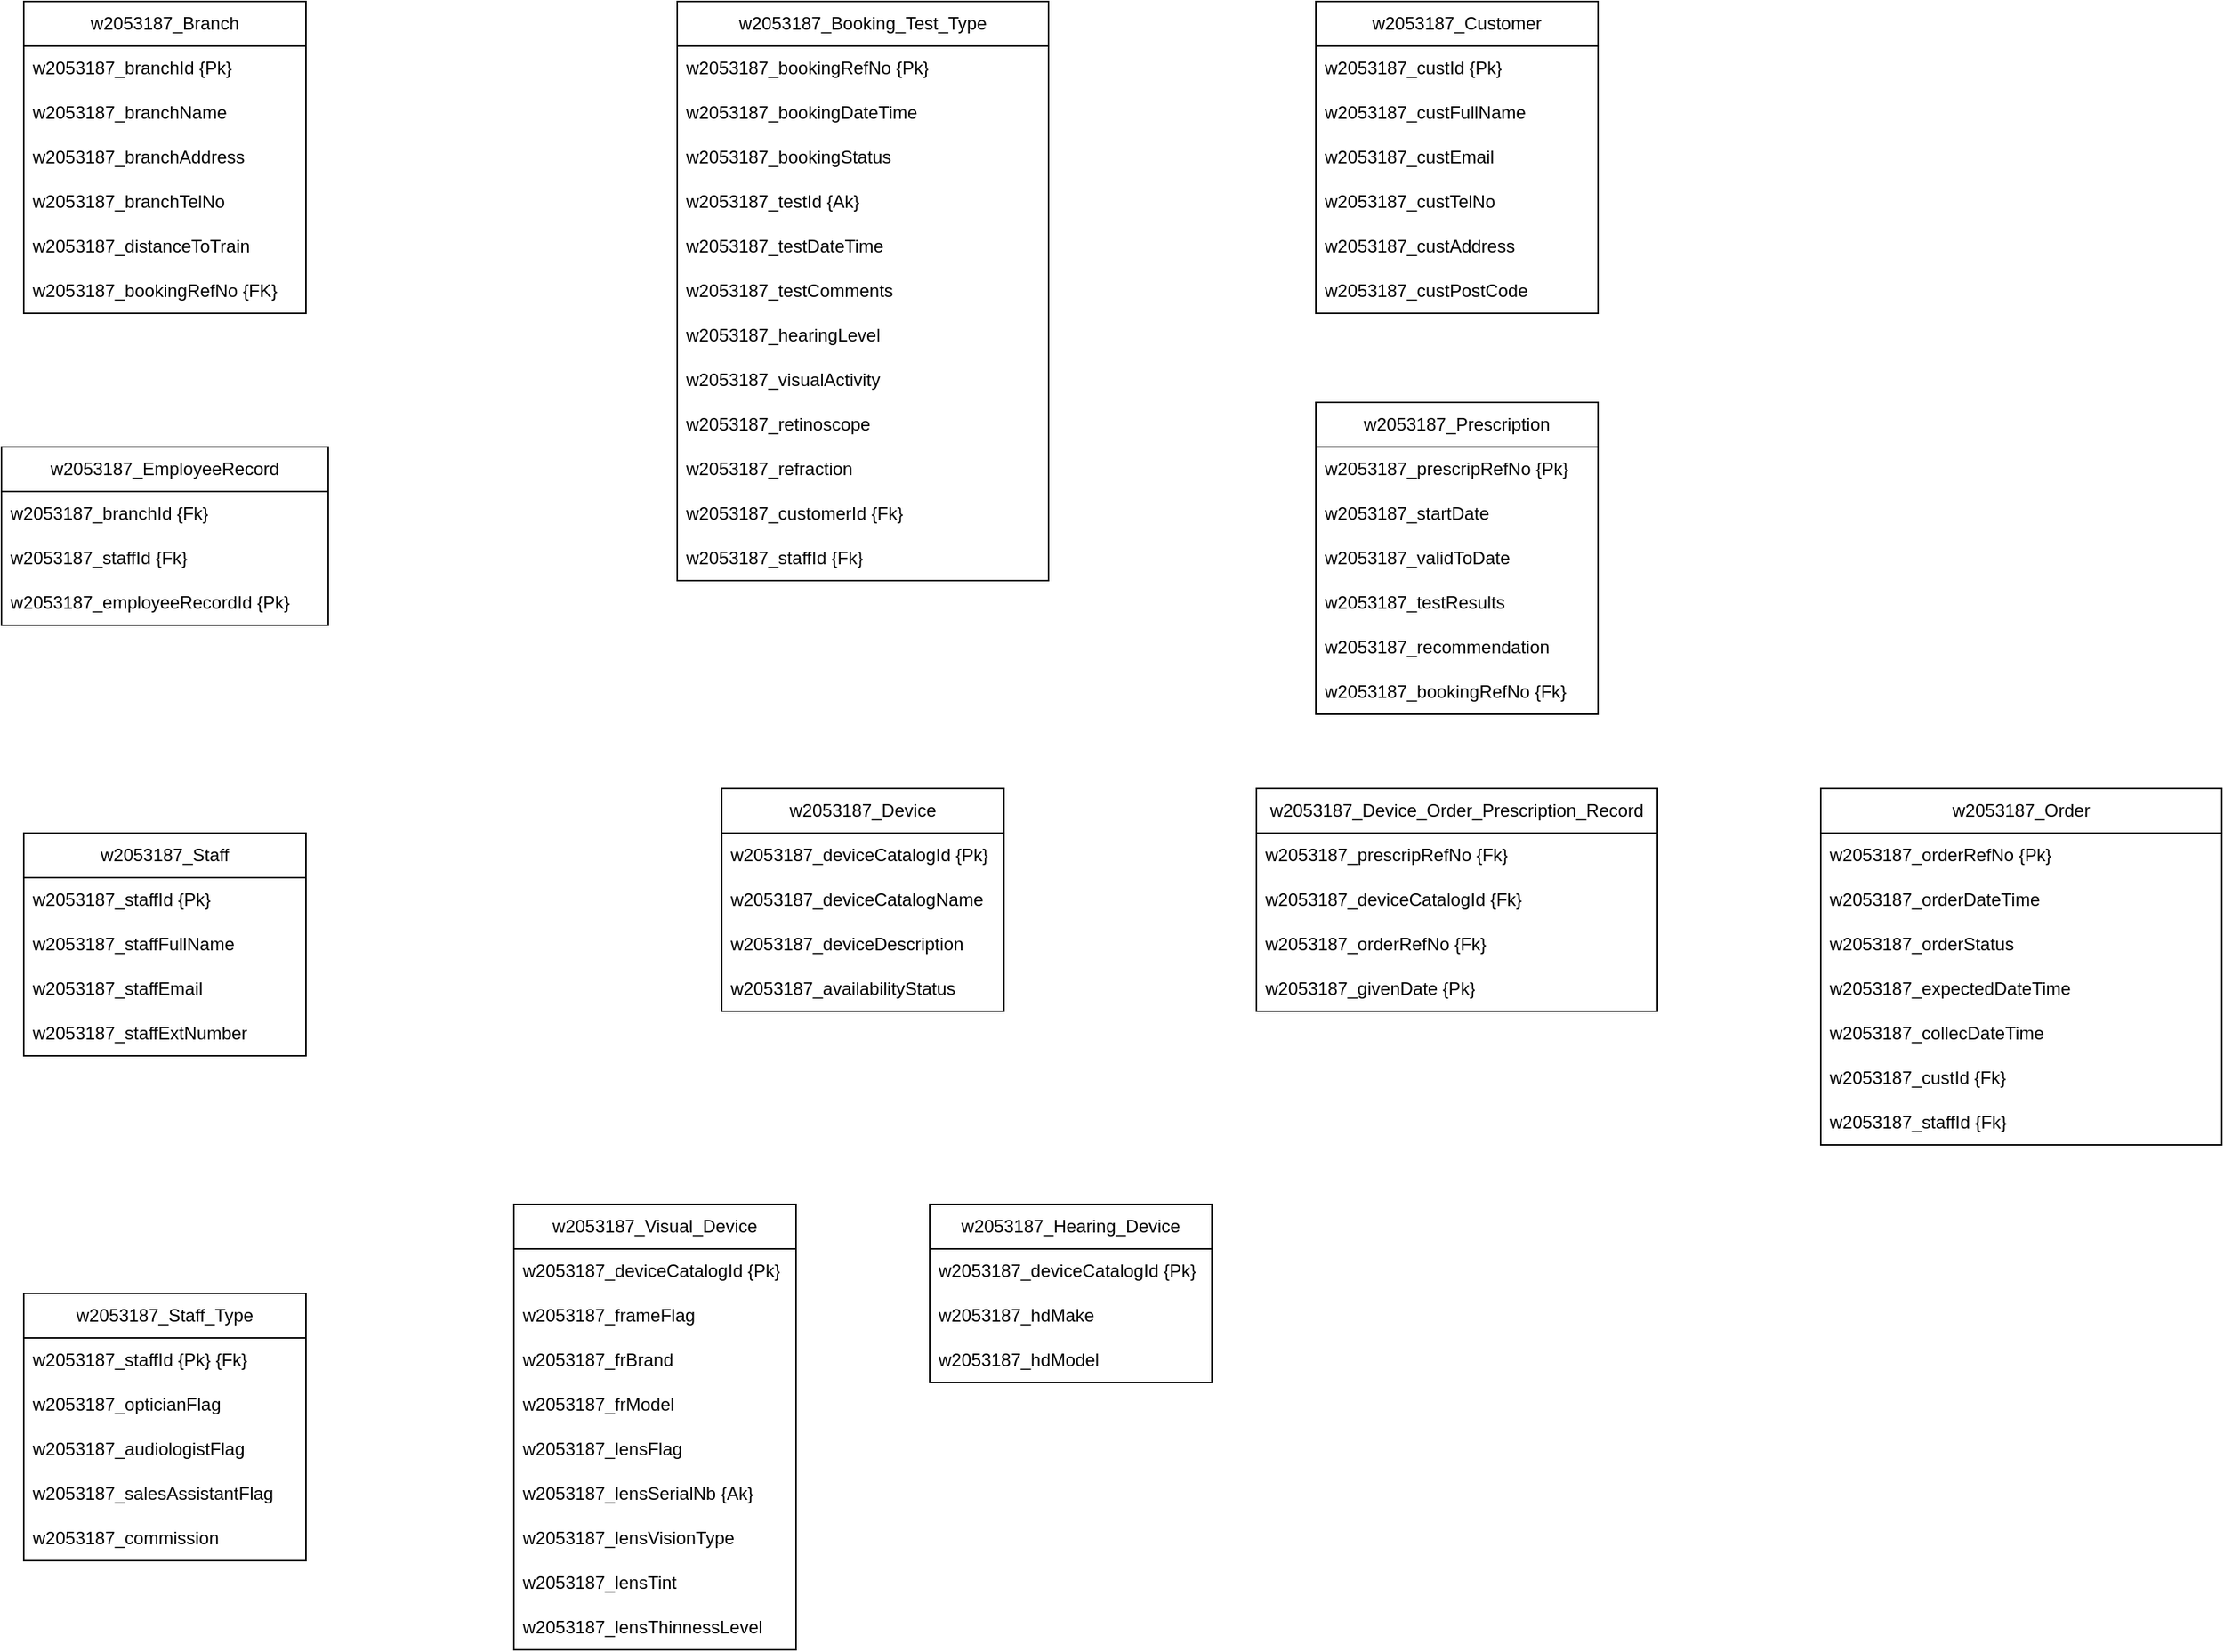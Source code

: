 <mxfile version="24.8.3">
  <diagram name="Page-1" id="ej1hpL4I4NgWzJBvOEPz">
    <mxGraphModel dx="2625" dy="1393" grid="1" gridSize="10" guides="1" tooltips="1" connect="1" arrows="1" fold="1" page="1" pageScale="1" pageWidth="850" pageHeight="1100" math="0" shadow="0">
      <root>
        <mxCell id="0" />
        <mxCell id="1" parent="0" />
        <mxCell id="qUr0k1ml_IzpQ4x66g3s-1" value="w2053187_Branch" style="swimlane;fontStyle=0;childLayout=stackLayout;horizontal=1;startSize=30;horizontalStack=0;resizeParent=1;resizeParentMax=0;resizeLast=0;collapsible=1;marginBottom=0;whiteSpace=wrap;html=1;" vertex="1" parent="1">
          <mxGeometry x="120" y="230" width="190" height="210" as="geometry" />
        </mxCell>
        <mxCell id="qUr0k1ml_IzpQ4x66g3s-2" value="w2053187_branchId {Pk}" style="text;strokeColor=none;fillColor=none;align=left;verticalAlign=middle;spacingLeft=4;spacingRight=4;overflow=hidden;points=[[0,0.5],[1,0.5]];portConstraint=eastwest;rotatable=0;whiteSpace=wrap;html=1;" vertex="1" parent="qUr0k1ml_IzpQ4x66g3s-1">
          <mxGeometry y="30" width="190" height="30" as="geometry" />
        </mxCell>
        <mxCell id="qUr0k1ml_IzpQ4x66g3s-3" value="w2053187_branchName" style="text;strokeColor=none;fillColor=none;align=left;verticalAlign=middle;spacingLeft=4;spacingRight=4;overflow=hidden;points=[[0,0.5],[1,0.5]];portConstraint=eastwest;rotatable=0;whiteSpace=wrap;html=1;" vertex="1" parent="qUr0k1ml_IzpQ4x66g3s-1">
          <mxGeometry y="60" width="190" height="30" as="geometry" />
        </mxCell>
        <mxCell id="qUr0k1ml_IzpQ4x66g3s-4" value="w2053187_branchAddress" style="text;strokeColor=none;fillColor=none;align=left;verticalAlign=middle;spacingLeft=4;spacingRight=4;overflow=hidden;points=[[0,0.5],[1,0.5]];portConstraint=eastwest;rotatable=0;whiteSpace=wrap;html=1;" vertex="1" parent="qUr0k1ml_IzpQ4x66g3s-1">
          <mxGeometry y="90" width="190" height="30" as="geometry" />
        </mxCell>
        <mxCell id="qUr0k1ml_IzpQ4x66g3s-5" value="w2053187_branchTelNo" style="text;strokeColor=none;fillColor=none;align=left;verticalAlign=middle;spacingLeft=4;spacingRight=4;overflow=hidden;points=[[0,0.5],[1,0.5]];portConstraint=eastwest;rotatable=0;whiteSpace=wrap;html=1;" vertex="1" parent="qUr0k1ml_IzpQ4x66g3s-1">
          <mxGeometry y="120" width="190" height="30" as="geometry" />
        </mxCell>
        <mxCell id="qUr0k1ml_IzpQ4x66g3s-6" value="w2053187_distanceToTrain" style="text;strokeColor=none;fillColor=none;align=left;verticalAlign=middle;spacingLeft=4;spacingRight=4;overflow=hidden;points=[[0,0.5],[1,0.5]];portConstraint=eastwest;rotatable=0;whiteSpace=wrap;html=1;" vertex="1" parent="qUr0k1ml_IzpQ4x66g3s-1">
          <mxGeometry y="150" width="190" height="30" as="geometry" />
        </mxCell>
        <mxCell id="qUr0k1ml_IzpQ4x66g3s-7" value="w2053187_bookingRefNo {FK}" style="text;strokeColor=none;fillColor=none;align=left;verticalAlign=middle;spacingLeft=4;spacingRight=4;overflow=hidden;points=[[0,0.5],[1,0.5]];portConstraint=eastwest;rotatable=0;whiteSpace=wrap;html=1;" vertex="1" parent="qUr0k1ml_IzpQ4x66g3s-1">
          <mxGeometry y="180" width="190" height="30" as="geometry" />
        </mxCell>
        <mxCell id="qUr0k1ml_IzpQ4x66g3s-8" value="w2053187_EmployeeRecord" style="swimlane;fontStyle=0;childLayout=stackLayout;horizontal=1;startSize=30;horizontalStack=0;resizeParent=1;resizeParentMax=0;resizeLast=0;collapsible=1;marginBottom=0;whiteSpace=wrap;html=1;" vertex="1" parent="1">
          <mxGeometry x="105" y="530" width="220" height="120" as="geometry" />
        </mxCell>
        <mxCell id="qUr0k1ml_IzpQ4x66g3s-9" value="w2053187_branchId {Fk}" style="text;strokeColor=none;fillColor=none;align=left;verticalAlign=middle;spacingLeft=4;spacingRight=4;overflow=hidden;points=[[0,0.5],[1,0.5]];portConstraint=eastwest;rotatable=0;whiteSpace=wrap;html=1;" vertex="1" parent="qUr0k1ml_IzpQ4x66g3s-8">
          <mxGeometry y="30" width="220" height="30" as="geometry" />
        </mxCell>
        <mxCell id="qUr0k1ml_IzpQ4x66g3s-10" value="w2053187_staffId {Fk}" style="text;strokeColor=none;fillColor=none;align=left;verticalAlign=middle;spacingLeft=4;spacingRight=4;overflow=hidden;points=[[0,0.5],[1,0.5]];portConstraint=eastwest;rotatable=0;whiteSpace=wrap;html=1;" vertex="1" parent="qUr0k1ml_IzpQ4x66g3s-8">
          <mxGeometry y="60" width="220" height="30" as="geometry" />
        </mxCell>
        <mxCell id="qUr0k1ml_IzpQ4x66g3s-11" value="w2053187_employeeRecordId {Pk}" style="text;strokeColor=none;fillColor=none;align=left;verticalAlign=middle;spacingLeft=4;spacingRight=4;overflow=hidden;points=[[0,0.5],[1,0.5]];portConstraint=eastwest;rotatable=0;whiteSpace=wrap;html=1;" vertex="1" parent="qUr0k1ml_IzpQ4x66g3s-8">
          <mxGeometry y="90" width="220" height="30" as="geometry" />
        </mxCell>
        <mxCell id="qUr0k1ml_IzpQ4x66g3s-15" value="w2053187_Staff" style="swimlane;fontStyle=0;childLayout=stackLayout;horizontal=1;startSize=30;horizontalStack=0;resizeParent=1;resizeParentMax=0;resizeLast=0;collapsible=1;marginBottom=0;whiteSpace=wrap;html=1;" vertex="1" parent="1">
          <mxGeometry x="120" y="790" width="190" height="150" as="geometry" />
        </mxCell>
        <mxCell id="qUr0k1ml_IzpQ4x66g3s-16" value="w2053187_staffId {Pk}" style="text;strokeColor=none;fillColor=none;align=left;verticalAlign=middle;spacingLeft=4;spacingRight=4;overflow=hidden;points=[[0,0.5],[1,0.5]];portConstraint=eastwest;rotatable=0;whiteSpace=wrap;html=1;" vertex="1" parent="qUr0k1ml_IzpQ4x66g3s-15">
          <mxGeometry y="30" width="190" height="30" as="geometry" />
        </mxCell>
        <mxCell id="qUr0k1ml_IzpQ4x66g3s-17" value="w2053187_staffFullName" style="text;strokeColor=none;fillColor=none;align=left;verticalAlign=middle;spacingLeft=4;spacingRight=4;overflow=hidden;points=[[0,0.5],[1,0.5]];portConstraint=eastwest;rotatable=0;whiteSpace=wrap;html=1;" vertex="1" parent="qUr0k1ml_IzpQ4x66g3s-15">
          <mxGeometry y="60" width="190" height="30" as="geometry" />
        </mxCell>
        <mxCell id="qUr0k1ml_IzpQ4x66g3s-18" value="w2053187_staffEmail" style="text;strokeColor=none;fillColor=none;align=left;verticalAlign=middle;spacingLeft=4;spacingRight=4;overflow=hidden;points=[[0,0.5],[1,0.5]];portConstraint=eastwest;rotatable=0;whiteSpace=wrap;html=1;" vertex="1" parent="qUr0k1ml_IzpQ4x66g3s-15">
          <mxGeometry y="90" width="190" height="30" as="geometry" />
        </mxCell>
        <mxCell id="qUr0k1ml_IzpQ4x66g3s-19" value="w2053187_staffExtNumber" style="text;strokeColor=none;fillColor=none;align=left;verticalAlign=middle;spacingLeft=4;spacingRight=4;overflow=hidden;points=[[0,0.5],[1,0.5]];portConstraint=eastwest;rotatable=0;whiteSpace=wrap;html=1;" vertex="1" parent="qUr0k1ml_IzpQ4x66g3s-15">
          <mxGeometry y="120" width="190" height="30" as="geometry" />
        </mxCell>
        <mxCell id="qUr0k1ml_IzpQ4x66g3s-22" value="w2053187_Staff_Type" style="swimlane;fontStyle=0;childLayout=stackLayout;horizontal=1;startSize=30;horizontalStack=0;resizeParent=1;resizeParentMax=0;resizeLast=0;collapsible=1;marginBottom=0;whiteSpace=wrap;html=1;" vertex="1" parent="1">
          <mxGeometry x="120" y="1100" width="190" height="180" as="geometry" />
        </mxCell>
        <mxCell id="qUr0k1ml_IzpQ4x66g3s-23" value="w2053187_staffId {Pk} {Fk}" style="text;strokeColor=none;fillColor=none;align=left;verticalAlign=middle;spacingLeft=4;spacingRight=4;overflow=hidden;points=[[0,0.5],[1,0.5]];portConstraint=eastwest;rotatable=0;whiteSpace=wrap;html=1;" vertex="1" parent="qUr0k1ml_IzpQ4x66g3s-22">
          <mxGeometry y="30" width="190" height="30" as="geometry" />
        </mxCell>
        <mxCell id="qUr0k1ml_IzpQ4x66g3s-25" value="w2053187_opticianFlag" style="text;strokeColor=none;fillColor=none;align=left;verticalAlign=middle;spacingLeft=4;spacingRight=4;overflow=hidden;points=[[0,0.5],[1,0.5]];portConstraint=eastwest;rotatable=0;whiteSpace=wrap;html=1;" vertex="1" parent="qUr0k1ml_IzpQ4x66g3s-22">
          <mxGeometry y="60" width="190" height="30" as="geometry" />
        </mxCell>
        <mxCell id="qUr0k1ml_IzpQ4x66g3s-28" value="w2053187_audiologistFlag" style="text;strokeColor=none;fillColor=none;align=left;verticalAlign=middle;spacingLeft=4;spacingRight=4;overflow=hidden;points=[[0,0.5],[1,0.5]];portConstraint=eastwest;rotatable=0;whiteSpace=wrap;html=1;" vertex="1" parent="qUr0k1ml_IzpQ4x66g3s-22">
          <mxGeometry y="90" width="190" height="30" as="geometry" />
        </mxCell>
        <mxCell id="qUr0k1ml_IzpQ4x66g3s-26" value="w2053187_salesAssistantFlag" style="text;strokeColor=none;fillColor=none;align=left;verticalAlign=middle;spacingLeft=4;spacingRight=4;overflow=hidden;points=[[0,0.5],[1,0.5]];portConstraint=eastwest;rotatable=0;whiteSpace=wrap;html=1;" vertex="1" parent="qUr0k1ml_IzpQ4x66g3s-22">
          <mxGeometry y="120" width="190" height="30" as="geometry" />
        </mxCell>
        <mxCell id="qUr0k1ml_IzpQ4x66g3s-24" value="w2053187_commission" style="text;strokeColor=none;fillColor=none;align=left;verticalAlign=middle;spacingLeft=4;spacingRight=4;overflow=hidden;points=[[0,0.5],[1,0.5]];portConstraint=eastwest;rotatable=0;whiteSpace=wrap;html=1;" vertex="1" parent="qUr0k1ml_IzpQ4x66g3s-22">
          <mxGeometry y="150" width="190" height="30" as="geometry" />
        </mxCell>
        <mxCell id="qUr0k1ml_IzpQ4x66g3s-29" value="w2053187_Booking_Test_Type" style="swimlane;fontStyle=0;childLayout=stackLayout;horizontal=1;startSize=30;horizontalStack=0;resizeParent=1;resizeParentMax=0;resizeLast=0;collapsible=1;marginBottom=0;whiteSpace=wrap;html=1;" vertex="1" parent="1">
          <mxGeometry x="560" y="230" width="250" height="390" as="geometry" />
        </mxCell>
        <mxCell id="qUr0k1ml_IzpQ4x66g3s-30" value="w2053187_bookingRefNo {Pk}" style="text;strokeColor=none;fillColor=none;align=left;verticalAlign=middle;spacingLeft=4;spacingRight=4;overflow=hidden;points=[[0,0.5],[1,0.5]];portConstraint=eastwest;rotatable=0;whiteSpace=wrap;html=1;" vertex="1" parent="qUr0k1ml_IzpQ4x66g3s-29">
          <mxGeometry y="30" width="250" height="30" as="geometry" />
        </mxCell>
        <mxCell id="qUr0k1ml_IzpQ4x66g3s-31" value="w2053187_bookingDateTime" style="text;strokeColor=none;fillColor=none;align=left;verticalAlign=middle;spacingLeft=4;spacingRight=4;overflow=hidden;points=[[0,0.5],[1,0.5]];portConstraint=eastwest;rotatable=0;whiteSpace=wrap;html=1;" vertex="1" parent="qUr0k1ml_IzpQ4x66g3s-29">
          <mxGeometry y="60" width="250" height="30" as="geometry" />
        </mxCell>
        <mxCell id="qUr0k1ml_IzpQ4x66g3s-32" value="w2053187_bookingStatus" style="text;strokeColor=none;fillColor=none;align=left;verticalAlign=middle;spacingLeft=4;spacingRight=4;overflow=hidden;points=[[0,0.5],[1,0.5]];portConstraint=eastwest;rotatable=0;whiteSpace=wrap;html=1;" vertex="1" parent="qUr0k1ml_IzpQ4x66g3s-29">
          <mxGeometry y="90" width="250" height="30" as="geometry" />
        </mxCell>
        <mxCell id="qUr0k1ml_IzpQ4x66g3s-33" value="w2053187_testId {Ak}" style="text;strokeColor=none;fillColor=none;align=left;verticalAlign=middle;spacingLeft=4;spacingRight=4;overflow=hidden;points=[[0,0.5],[1,0.5]];portConstraint=eastwest;rotatable=0;whiteSpace=wrap;html=1;" vertex="1" parent="qUr0k1ml_IzpQ4x66g3s-29">
          <mxGeometry y="120" width="250" height="30" as="geometry" />
        </mxCell>
        <mxCell id="qUr0k1ml_IzpQ4x66g3s-34" value="w2053187_testDateTime" style="text;strokeColor=none;fillColor=none;align=left;verticalAlign=middle;spacingLeft=4;spacingRight=4;overflow=hidden;points=[[0,0.5],[1,0.5]];portConstraint=eastwest;rotatable=0;whiteSpace=wrap;html=1;" vertex="1" parent="qUr0k1ml_IzpQ4x66g3s-29">
          <mxGeometry y="150" width="250" height="30" as="geometry" />
        </mxCell>
        <mxCell id="qUr0k1ml_IzpQ4x66g3s-35" value="w2053187_testComments" style="text;strokeColor=none;fillColor=none;align=left;verticalAlign=middle;spacingLeft=4;spacingRight=4;overflow=hidden;points=[[0,0.5],[1,0.5]];portConstraint=eastwest;rotatable=0;whiteSpace=wrap;html=1;" vertex="1" parent="qUr0k1ml_IzpQ4x66g3s-29">
          <mxGeometry y="180" width="250" height="30" as="geometry" />
        </mxCell>
        <mxCell id="qUr0k1ml_IzpQ4x66g3s-36" value="w2053187_hearingLevel" style="text;strokeColor=none;fillColor=none;align=left;verticalAlign=middle;spacingLeft=4;spacingRight=4;overflow=hidden;points=[[0,0.5],[1,0.5]];portConstraint=eastwest;rotatable=0;whiteSpace=wrap;html=1;" vertex="1" parent="qUr0k1ml_IzpQ4x66g3s-29">
          <mxGeometry y="210" width="250" height="30" as="geometry" />
        </mxCell>
        <mxCell id="qUr0k1ml_IzpQ4x66g3s-37" value="w2053187_visualActivity" style="text;strokeColor=none;fillColor=none;align=left;verticalAlign=middle;spacingLeft=4;spacingRight=4;overflow=hidden;points=[[0,0.5],[1,0.5]];portConstraint=eastwest;rotatable=0;whiteSpace=wrap;html=1;" vertex="1" parent="qUr0k1ml_IzpQ4x66g3s-29">
          <mxGeometry y="240" width="250" height="30" as="geometry" />
        </mxCell>
        <mxCell id="qUr0k1ml_IzpQ4x66g3s-38" value="w2053187_retinoscope" style="text;strokeColor=none;fillColor=none;align=left;verticalAlign=middle;spacingLeft=4;spacingRight=4;overflow=hidden;points=[[0,0.5],[1,0.5]];portConstraint=eastwest;rotatable=0;whiteSpace=wrap;html=1;" vertex="1" parent="qUr0k1ml_IzpQ4x66g3s-29">
          <mxGeometry y="270" width="250" height="30" as="geometry" />
        </mxCell>
        <mxCell id="qUr0k1ml_IzpQ4x66g3s-39" value="w2053187_refraction" style="text;strokeColor=none;fillColor=none;align=left;verticalAlign=middle;spacingLeft=4;spacingRight=4;overflow=hidden;points=[[0,0.5],[1,0.5]];portConstraint=eastwest;rotatable=0;whiteSpace=wrap;html=1;" vertex="1" parent="qUr0k1ml_IzpQ4x66g3s-29">
          <mxGeometry y="300" width="250" height="30" as="geometry" />
        </mxCell>
        <mxCell id="qUr0k1ml_IzpQ4x66g3s-40" value="w2053187_customerId {Fk}" style="text;strokeColor=none;fillColor=none;align=left;verticalAlign=middle;spacingLeft=4;spacingRight=4;overflow=hidden;points=[[0,0.5],[1,0.5]];portConstraint=eastwest;rotatable=0;whiteSpace=wrap;html=1;" vertex="1" parent="qUr0k1ml_IzpQ4x66g3s-29">
          <mxGeometry y="330" width="250" height="30" as="geometry" />
        </mxCell>
        <mxCell id="qUr0k1ml_IzpQ4x66g3s-41" value="w2053187_staffId {Fk}" style="text;strokeColor=none;fillColor=none;align=left;verticalAlign=middle;spacingLeft=4;spacingRight=4;overflow=hidden;points=[[0,0.5],[1,0.5]];portConstraint=eastwest;rotatable=0;whiteSpace=wrap;html=1;" vertex="1" parent="qUr0k1ml_IzpQ4x66g3s-29">
          <mxGeometry y="360" width="250" height="30" as="geometry" />
        </mxCell>
        <mxCell id="qUr0k1ml_IzpQ4x66g3s-42" value="w2053187_Device" style="swimlane;fontStyle=0;childLayout=stackLayout;horizontal=1;startSize=30;horizontalStack=0;resizeParent=1;resizeParentMax=0;resizeLast=0;collapsible=1;marginBottom=0;whiteSpace=wrap;html=1;" vertex="1" parent="1">
          <mxGeometry x="590" y="760" width="190" height="150" as="geometry" />
        </mxCell>
        <mxCell id="qUr0k1ml_IzpQ4x66g3s-43" value="w2053187_deviceCatalogId {Pk}" style="text;strokeColor=none;fillColor=none;align=left;verticalAlign=middle;spacingLeft=4;spacingRight=4;overflow=hidden;points=[[0,0.5],[1,0.5]];portConstraint=eastwest;rotatable=0;whiteSpace=wrap;html=1;" vertex="1" parent="qUr0k1ml_IzpQ4x66g3s-42">
          <mxGeometry y="30" width="190" height="30" as="geometry" />
        </mxCell>
        <mxCell id="qUr0k1ml_IzpQ4x66g3s-44" value="w2053187_deviceCatalogName" style="text;strokeColor=none;fillColor=none;align=left;verticalAlign=middle;spacingLeft=4;spacingRight=4;overflow=hidden;points=[[0,0.5],[1,0.5]];portConstraint=eastwest;rotatable=0;whiteSpace=wrap;html=1;" vertex="1" parent="qUr0k1ml_IzpQ4x66g3s-42">
          <mxGeometry y="60" width="190" height="30" as="geometry" />
        </mxCell>
        <mxCell id="qUr0k1ml_IzpQ4x66g3s-48" value="w2053187_deviceDescription" style="text;strokeColor=none;fillColor=none;align=left;verticalAlign=middle;spacingLeft=4;spacingRight=4;overflow=hidden;points=[[0,0.5],[1,0.5]];portConstraint=eastwest;rotatable=0;whiteSpace=wrap;html=1;" vertex="1" parent="qUr0k1ml_IzpQ4x66g3s-42">
          <mxGeometry y="90" width="190" height="30" as="geometry" />
        </mxCell>
        <mxCell id="qUr0k1ml_IzpQ4x66g3s-45" value="w2053187_availabilityStatus" style="text;strokeColor=none;fillColor=none;align=left;verticalAlign=middle;spacingLeft=4;spacingRight=4;overflow=hidden;points=[[0,0.5],[1,0.5]];portConstraint=eastwest;rotatable=0;whiteSpace=wrap;html=1;" vertex="1" parent="qUr0k1ml_IzpQ4x66g3s-42">
          <mxGeometry y="120" width="190" height="30" as="geometry" />
        </mxCell>
        <mxCell id="qUr0k1ml_IzpQ4x66g3s-49" value="w2053187_Visual_Device" style="swimlane;fontStyle=0;childLayout=stackLayout;horizontal=1;startSize=30;horizontalStack=0;resizeParent=1;resizeParentMax=0;resizeLast=0;collapsible=1;marginBottom=0;whiteSpace=wrap;html=1;" vertex="1" parent="1">
          <mxGeometry x="450" y="1040" width="190" height="300" as="geometry" />
        </mxCell>
        <mxCell id="qUr0k1ml_IzpQ4x66g3s-50" value="w2053187_deviceCatalogId {Pk}" style="text;strokeColor=none;fillColor=none;align=left;verticalAlign=middle;spacingLeft=4;spacingRight=4;overflow=hidden;points=[[0,0.5],[1,0.5]];portConstraint=eastwest;rotatable=0;whiteSpace=wrap;html=1;" vertex="1" parent="qUr0k1ml_IzpQ4x66g3s-49">
          <mxGeometry y="30" width="190" height="30" as="geometry" />
        </mxCell>
        <mxCell id="qUr0k1ml_IzpQ4x66g3s-51" value="w2053187_frameFlag" style="text;strokeColor=none;fillColor=none;align=left;verticalAlign=middle;spacingLeft=4;spacingRight=4;overflow=hidden;points=[[0,0.5],[1,0.5]];portConstraint=eastwest;rotatable=0;whiteSpace=wrap;html=1;" vertex="1" parent="qUr0k1ml_IzpQ4x66g3s-49">
          <mxGeometry y="60" width="190" height="30" as="geometry" />
        </mxCell>
        <mxCell id="qUr0k1ml_IzpQ4x66g3s-52" value="w2053187_frBrand" style="text;strokeColor=none;fillColor=none;align=left;verticalAlign=middle;spacingLeft=4;spacingRight=4;overflow=hidden;points=[[0,0.5],[1,0.5]];portConstraint=eastwest;rotatable=0;whiteSpace=wrap;html=1;" vertex="1" parent="qUr0k1ml_IzpQ4x66g3s-49">
          <mxGeometry y="90" width="190" height="30" as="geometry" />
        </mxCell>
        <mxCell id="qUr0k1ml_IzpQ4x66g3s-53" value="w2053187_frModel" style="text;strokeColor=none;fillColor=none;align=left;verticalAlign=middle;spacingLeft=4;spacingRight=4;overflow=hidden;points=[[0,0.5],[1,0.5]];portConstraint=eastwest;rotatable=0;whiteSpace=wrap;html=1;" vertex="1" parent="qUr0k1ml_IzpQ4x66g3s-49">
          <mxGeometry y="120" width="190" height="30" as="geometry" />
        </mxCell>
        <mxCell id="qUr0k1ml_IzpQ4x66g3s-59" value="w2053187_lensFlag" style="text;strokeColor=none;fillColor=none;align=left;verticalAlign=middle;spacingLeft=4;spacingRight=4;overflow=hidden;points=[[0,0.5],[1,0.5]];portConstraint=eastwest;rotatable=0;whiteSpace=wrap;html=1;" vertex="1" parent="qUr0k1ml_IzpQ4x66g3s-49">
          <mxGeometry y="150" width="190" height="30" as="geometry" />
        </mxCell>
        <mxCell id="qUr0k1ml_IzpQ4x66g3s-60" value="w2053187_lensSerialNb {Ak}" style="text;strokeColor=none;fillColor=none;align=left;verticalAlign=middle;spacingLeft=4;spacingRight=4;overflow=hidden;points=[[0,0.5],[1,0.5]];portConstraint=eastwest;rotatable=0;whiteSpace=wrap;html=1;" vertex="1" parent="qUr0k1ml_IzpQ4x66g3s-49">
          <mxGeometry y="180" width="190" height="30" as="geometry" />
        </mxCell>
        <mxCell id="qUr0k1ml_IzpQ4x66g3s-61" value="w2053187_lensVisionType" style="text;strokeColor=none;fillColor=none;align=left;verticalAlign=middle;spacingLeft=4;spacingRight=4;overflow=hidden;points=[[0,0.5],[1,0.5]];portConstraint=eastwest;rotatable=0;whiteSpace=wrap;html=1;" vertex="1" parent="qUr0k1ml_IzpQ4x66g3s-49">
          <mxGeometry y="210" width="190" height="30" as="geometry" />
        </mxCell>
        <mxCell id="qUr0k1ml_IzpQ4x66g3s-62" value="w2053187_lensTint" style="text;strokeColor=none;fillColor=none;align=left;verticalAlign=middle;spacingLeft=4;spacingRight=4;overflow=hidden;points=[[0,0.5],[1,0.5]];portConstraint=eastwest;rotatable=0;whiteSpace=wrap;html=1;" vertex="1" parent="qUr0k1ml_IzpQ4x66g3s-49">
          <mxGeometry y="240" width="190" height="30" as="geometry" />
        </mxCell>
        <mxCell id="qUr0k1ml_IzpQ4x66g3s-63" value="w2053187_lensThinnessLevel" style="text;strokeColor=none;fillColor=none;align=left;verticalAlign=middle;spacingLeft=4;spacingRight=4;overflow=hidden;points=[[0,0.5],[1,0.5]];portConstraint=eastwest;rotatable=0;whiteSpace=wrap;html=1;" vertex="1" parent="qUr0k1ml_IzpQ4x66g3s-49">
          <mxGeometry y="270" width="190" height="30" as="geometry" />
        </mxCell>
        <mxCell id="qUr0k1ml_IzpQ4x66g3s-54" value="w2053187_Hearing_Device" style="swimlane;fontStyle=0;childLayout=stackLayout;horizontal=1;startSize=30;horizontalStack=0;resizeParent=1;resizeParentMax=0;resizeLast=0;collapsible=1;marginBottom=0;whiteSpace=wrap;html=1;" vertex="1" parent="1">
          <mxGeometry x="730" y="1040" width="190" height="120" as="geometry" />
        </mxCell>
        <mxCell id="qUr0k1ml_IzpQ4x66g3s-55" value="w2053187_deviceCatalogId {Pk}" style="text;strokeColor=none;fillColor=none;align=left;verticalAlign=middle;spacingLeft=4;spacingRight=4;overflow=hidden;points=[[0,0.5],[1,0.5]];portConstraint=eastwest;rotatable=0;whiteSpace=wrap;html=1;" vertex="1" parent="qUr0k1ml_IzpQ4x66g3s-54">
          <mxGeometry y="30" width="190" height="30" as="geometry" />
        </mxCell>
        <mxCell id="qUr0k1ml_IzpQ4x66g3s-56" value="w2053187_hdMake" style="text;strokeColor=none;fillColor=none;align=left;verticalAlign=middle;spacingLeft=4;spacingRight=4;overflow=hidden;points=[[0,0.5],[1,0.5]];portConstraint=eastwest;rotatable=0;whiteSpace=wrap;html=1;" vertex="1" parent="qUr0k1ml_IzpQ4x66g3s-54">
          <mxGeometry y="60" width="190" height="30" as="geometry" />
        </mxCell>
        <mxCell id="qUr0k1ml_IzpQ4x66g3s-57" value="w2053187_hdModel" style="text;strokeColor=none;fillColor=none;align=left;verticalAlign=middle;spacingLeft=4;spacingRight=4;overflow=hidden;points=[[0,0.5],[1,0.5]];portConstraint=eastwest;rotatable=0;whiteSpace=wrap;html=1;" vertex="1" parent="qUr0k1ml_IzpQ4x66g3s-54">
          <mxGeometry y="90" width="190" height="30" as="geometry" />
        </mxCell>
        <mxCell id="qUr0k1ml_IzpQ4x66g3s-64" value="w2053187_Prescription" style="swimlane;fontStyle=0;childLayout=stackLayout;horizontal=1;startSize=30;horizontalStack=0;resizeParent=1;resizeParentMax=0;resizeLast=0;collapsible=1;marginBottom=0;whiteSpace=wrap;html=1;" vertex="1" parent="1">
          <mxGeometry x="990" y="500" width="190" height="210" as="geometry">
            <mxRectangle x="1010" y="705" width="170" height="30" as="alternateBounds" />
          </mxGeometry>
        </mxCell>
        <mxCell id="qUr0k1ml_IzpQ4x66g3s-65" value="w2053187_prescripRefNo {Pk}" style="text;strokeColor=none;fillColor=none;align=left;verticalAlign=middle;spacingLeft=4;spacingRight=4;overflow=hidden;points=[[0,0.5],[1,0.5]];portConstraint=eastwest;rotatable=0;whiteSpace=wrap;html=1;" vertex="1" parent="qUr0k1ml_IzpQ4x66g3s-64">
          <mxGeometry y="30" width="190" height="30" as="geometry" />
        </mxCell>
        <mxCell id="qUr0k1ml_IzpQ4x66g3s-66" value="w2053187_startDate" style="text;strokeColor=none;fillColor=none;align=left;verticalAlign=middle;spacingLeft=4;spacingRight=4;overflow=hidden;points=[[0,0.5],[1,0.5]];portConstraint=eastwest;rotatable=0;whiteSpace=wrap;html=1;" vertex="1" parent="qUr0k1ml_IzpQ4x66g3s-64">
          <mxGeometry y="60" width="190" height="30" as="geometry" />
        </mxCell>
        <mxCell id="qUr0k1ml_IzpQ4x66g3s-67" value="w2053187_validToDate" style="text;strokeColor=none;fillColor=none;align=left;verticalAlign=middle;spacingLeft=4;spacingRight=4;overflow=hidden;points=[[0,0.5],[1,0.5]];portConstraint=eastwest;rotatable=0;whiteSpace=wrap;html=1;" vertex="1" parent="qUr0k1ml_IzpQ4x66g3s-64">
          <mxGeometry y="90" width="190" height="30" as="geometry" />
        </mxCell>
        <mxCell id="qUr0k1ml_IzpQ4x66g3s-68" value="w2053187_testResults" style="text;strokeColor=none;fillColor=none;align=left;verticalAlign=middle;spacingLeft=4;spacingRight=4;overflow=hidden;points=[[0,0.5],[1,0.5]];portConstraint=eastwest;rotatable=0;whiteSpace=wrap;html=1;" vertex="1" parent="qUr0k1ml_IzpQ4x66g3s-64">
          <mxGeometry y="120" width="190" height="30" as="geometry" />
        </mxCell>
        <mxCell id="qUr0k1ml_IzpQ4x66g3s-69" value="w2053187_recommendation" style="text;strokeColor=none;fillColor=none;align=left;verticalAlign=middle;spacingLeft=4;spacingRight=4;overflow=hidden;points=[[0,0.5],[1,0.5]];portConstraint=eastwest;rotatable=0;whiteSpace=wrap;html=1;" vertex="1" parent="qUr0k1ml_IzpQ4x66g3s-64">
          <mxGeometry y="150" width="190" height="30" as="geometry" />
        </mxCell>
        <mxCell id="qUr0k1ml_IzpQ4x66g3s-70" value="w2053187_bookingRefNo {Fk}" style="text;strokeColor=none;fillColor=none;align=left;verticalAlign=middle;spacingLeft=4;spacingRight=4;overflow=hidden;points=[[0,0.5],[1,0.5]];portConstraint=eastwest;rotatable=0;whiteSpace=wrap;html=1;" vertex="1" parent="qUr0k1ml_IzpQ4x66g3s-64">
          <mxGeometry y="180" width="190" height="30" as="geometry" />
        </mxCell>
        <mxCell id="qUr0k1ml_IzpQ4x66g3s-71" value="w2053187_Device_Order_Prescription_Record" style="swimlane;fontStyle=0;childLayout=stackLayout;horizontal=1;startSize=30;horizontalStack=0;resizeParent=1;resizeParentMax=0;resizeLast=0;collapsible=1;marginBottom=0;whiteSpace=wrap;html=1;" vertex="1" parent="1">
          <mxGeometry x="950" y="760" width="270" height="150" as="geometry">
            <mxRectangle x="1010" y="705" width="170" height="30" as="alternateBounds" />
          </mxGeometry>
        </mxCell>
        <mxCell id="qUr0k1ml_IzpQ4x66g3s-72" value="w2053187_prescripRefNo {Fk}" style="text;strokeColor=none;fillColor=none;align=left;verticalAlign=middle;spacingLeft=4;spacingRight=4;overflow=hidden;points=[[0,0.5],[1,0.5]];portConstraint=eastwest;rotatable=0;whiteSpace=wrap;html=1;" vertex="1" parent="qUr0k1ml_IzpQ4x66g3s-71">
          <mxGeometry y="30" width="270" height="30" as="geometry" />
        </mxCell>
        <mxCell id="qUr0k1ml_IzpQ4x66g3s-73" value="w2053187_deviceCatalogId {Fk}" style="text;strokeColor=none;fillColor=none;align=left;verticalAlign=middle;spacingLeft=4;spacingRight=4;overflow=hidden;points=[[0,0.5],[1,0.5]];portConstraint=eastwest;rotatable=0;whiteSpace=wrap;html=1;" vertex="1" parent="qUr0k1ml_IzpQ4x66g3s-71">
          <mxGeometry y="60" width="270" height="30" as="geometry" />
        </mxCell>
        <mxCell id="qUr0k1ml_IzpQ4x66g3s-74" value="w2053187_orderRefNo {Fk}" style="text;strokeColor=none;fillColor=none;align=left;verticalAlign=middle;spacingLeft=4;spacingRight=4;overflow=hidden;points=[[0,0.5],[1,0.5]];portConstraint=eastwest;rotatable=0;whiteSpace=wrap;html=1;" vertex="1" parent="qUr0k1ml_IzpQ4x66g3s-71">
          <mxGeometry y="90" width="270" height="30" as="geometry" />
        </mxCell>
        <mxCell id="qUr0k1ml_IzpQ4x66g3s-75" value="w2053187_givenDate {Pk}" style="text;strokeColor=none;fillColor=none;align=left;verticalAlign=middle;spacingLeft=4;spacingRight=4;overflow=hidden;points=[[0,0.5],[1,0.5]];portConstraint=eastwest;rotatable=0;whiteSpace=wrap;html=1;" vertex="1" parent="qUr0k1ml_IzpQ4x66g3s-71">
          <mxGeometry y="120" width="270" height="30" as="geometry" />
        </mxCell>
        <mxCell id="qUr0k1ml_IzpQ4x66g3s-78" value="w2053187_Order" style="swimlane;fontStyle=0;childLayout=stackLayout;horizontal=1;startSize=30;horizontalStack=0;resizeParent=1;resizeParentMax=0;resizeLast=0;collapsible=1;marginBottom=0;whiteSpace=wrap;html=1;" vertex="1" parent="1">
          <mxGeometry x="1330" y="760" width="270" height="240" as="geometry">
            <mxRectangle x="1010" y="705" width="170" height="30" as="alternateBounds" />
          </mxGeometry>
        </mxCell>
        <mxCell id="qUr0k1ml_IzpQ4x66g3s-79" value="w2053187_orderRefNo {Pk}" style="text;strokeColor=none;fillColor=none;align=left;verticalAlign=middle;spacingLeft=4;spacingRight=4;overflow=hidden;points=[[0,0.5],[1,0.5]];portConstraint=eastwest;rotatable=0;whiteSpace=wrap;html=1;" vertex="1" parent="qUr0k1ml_IzpQ4x66g3s-78">
          <mxGeometry y="30" width="270" height="30" as="geometry" />
        </mxCell>
        <mxCell id="qUr0k1ml_IzpQ4x66g3s-80" value="w2053187_orderDateTime" style="text;strokeColor=none;fillColor=none;align=left;verticalAlign=middle;spacingLeft=4;spacingRight=4;overflow=hidden;points=[[0,0.5],[1,0.5]];portConstraint=eastwest;rotatable=0;whiteSpace=wrap;html=1;" vertex="1" parent="qUr0k1ml_IzpQ4x66g3s-78">
          <mxGeometry y="60" width="270" height="30" as="geometry" />
        </mxCell>
        <mxCell id="qUr0k1ml_IzpQ4x66g3s-81" value="w2053187_orderStatus" style="text;strokeColor=none;fillColor=none;align=left;verticalAlign=middle;spacingLeft=4;spacingRight=4;overflow=hidden;points=[[0,0.5],[1,0.5]];portConstraint=eastwest;rotatable=0;whiteSpace=wrap;html=1;" vertex="1" parent="qUr0k1ml_IzpQ4x66g3s-78">
          <mxGeometry y="90" width="270" height="30" as="geometry" />
        </mxCell>
        <mxCell id="qUr0k1ml_IzpQ4x66g3s-82" value="w2053187_expectedDateTime" style="text;strokeColor=none;fillColor=none;align=left;verticalAlign=middle;spacingLeft=4;spacingRight=4;overflow=hidden;points=[[0,0.5],[1,0.5]];portConstraint=eastwest;rotatable=0;whiteSpace=wrap;html=1;" vertex="1" parent="qUr0k1ml_IzpQ4x66g3s-78">
          <mxGeometry y="120" width="270" height="30" as="geometry" />
        </mxCell>
        <mxCell id="qUr0k1ml_IzpQ4x66g3s-83" value="w2053187_collecDateTime" style="text;strokeColor=none;fillColor=none;align=left;verticalAlign=middle;spacingLeft=4;spacingRight=4;overflow=hidden;points=[[0,0.5],[1,0.5]];portConstraint=eastwest;rotatable=0;whiteSpace=wrap;html=1;" vertex="1" parent="qUr0k1ml_IzpQ4x66g3s-78">
          <mxGeometry y="150" width="270" height="30" as="geometry" />
        </mxCell>
        <mxCell id="qUr0k1ml_IzpQ4x66g3s-84" value="w2053187_custId {Fk}" style="text;strokeColor=none;fillColor=none;align=left;verticalAlign=middle;spacingLeft=4;spacingRight=4;overflow=hidden;points=[[0,0.5],[1,0.5]];portConstraint=eastwest;rotatable=0;whiteSpace=wrap;html=1;" vertex="1" parent="qUr0k1ml_IzpQ4x66g3s-78">
          <mxGeometry y="180" width="270" height="30" as="geometry" />
        </mxCell>
        <mxCell id="qUr0k1ml_IzpQ4x66g3s-85" value="w2053187_staffId {Fk}" style="text;strokeColor=none;fillColor=none;align=left;verticalAlign=middle;spacingLeft=4;spacingRight=4;overflow=hidden;points=[[0,0.5],[1,0.5]];portConstraint=eastwest;rotatable=0;whiteSpace=wrap;html=1;" vertex="1" parent="qUr0k1ml_IzpQ4x66g3s-78">
          <mxGeometry y="210" width="270" height="30" as="geometry" />
        </mxCell>
        <mxCell id="qUr0k1ml_IzpQ4x66g3s-86" value="w2053187_Customer" style="swimlane;fontStyle=0;childLayout=stackLayout;horizontal=1;startSize=30;horizontalStack=0;resizeParent=1;resizeParentMax=0;resizeLast=0;collapsible=1;marginBottom=0;whiteSpace=wrap;html=1;" vertex="1" parent="1">
          <mxGeometry x="990" y="230" width="190" height="210" as="geometry">
            <mxRectangle x="1010" y="705" width="170" height="30" as="alternateBounds" />
          </mxGeometry>
        </mxCell>
        <mxCell id="qUr0k1ml_IzpQ4x66g3s-87" value="w2053187_custId {Pk}" style="text;strokeColor=none;fillColor=none;align=left;verticalAlign=middle;spacingLeft=4;spacingRight=4;overflow=hidden;points=[[0,0.5],[1,0.5]];portConstraint=eastwest;rotatable=0;whiteSpace=wrap;html=1;" vertex="1" parent="qUr0k1ml_IzpQ4x66g3s-86">
          <mxGeometry y="30" width="190" height="30" as="geometry" />
        </mxCell>
        <mxCell id="qUr0k1ml_IzpQ4x66g3s-88" value="w2053187_custFullName" style="text;strokeColor=none;fillColor=none;align=left;verticalAlign=middle;spacingLeft=4;spacingRight=4;overflow=hidden;points=[[0,0.5],[1,0.5]];portConstraint=eastwest;rotatable=0;whiteSpace=wrap;html=1;" vertex="1" parent="qUr0k1ml_IzpQ4x66g3s-86">
          <mxGeometry y="60" width="190" height="30" as="geometry" />
        </mxCell>
        <mxCell id="qUr0k1ml_IzpQ4x66g3s-89" value="w2053187_custEmail" style="text;strokeColor=none;fillColor=none;align=left;verticalAlign=middle;spacingLeft=4;spacingRight=4;overflow=hidden;points=[[0,0.5],[1,0.5]];portConstraint=eastwest;rotatable=0;whiteSpace=wrap;html=1;" vertex="1" parent="qUr0k1ml_IzpQ4x66g3s-86">
          <mxGeometry y="90" width="190" height="30" as="geometry" />
        </mxCell>
        <mxCell id="qUr0k1ml_IzpQ4x66g3s-90" value="w2053187_custTelNo" style="text;strokeColor=none;fillColor=none;align=left;verticalAlign=middle;spacingLeft=4;spacingRight=4;overflow=hidden;points=[[0,0.5],[1,0.5]];portConstraint=eastwest;rotatable=0;whiteSpace=wrap;html=1;" vertex="1" parent="qUr0k1ml_IzpQ4x66g3s-86">
          <mxGeometry y="120" width="190" height="30" as="geometry" />
        </mxCell>
        <mxCell id="qUr0k1ml_IzpQ4x66g3s-91" value="w2053187_custAddress" style="text;strokeColor=none;fillColor=none;align=left;verticalAlign=middle;spacingLeft=4;spacingRight=4;overflow=hidden;points=[[0,0.5],[1,0.5]];portConstraint=eastwest;rotatable=0;whiteSpace=wrap;html=1;" vertex="1" parent="qUr0k1ml_IzpQ4x66g3s-86">
          <mxGeometry y="150" width="190" height="30" as="geometry" />
        </mxCell>
        <mxCell id="qUr0k1ml_IzpQ4x66g3s-92" value="w2053187_custPostCode" style="text;strokeColor=none;fillColor=none;align=left;verticalAlign=middle;spacingLeft=4;spacingRight=4;overflow=hidden;points=[[0,0.5],[1,0.5]];portConstraint=eastwest;rotatable=0;whiteSpace=wrap;html=1;" vertex="1" parent="qUr0k1ml_IzpQ4x66g3s-86">
          <mxGeometry y="180" width="190" height="30" as="geometry" />
        </mxCell>
      </root>
    </mxGraphModel>
  </diagram>
</mxfile>
